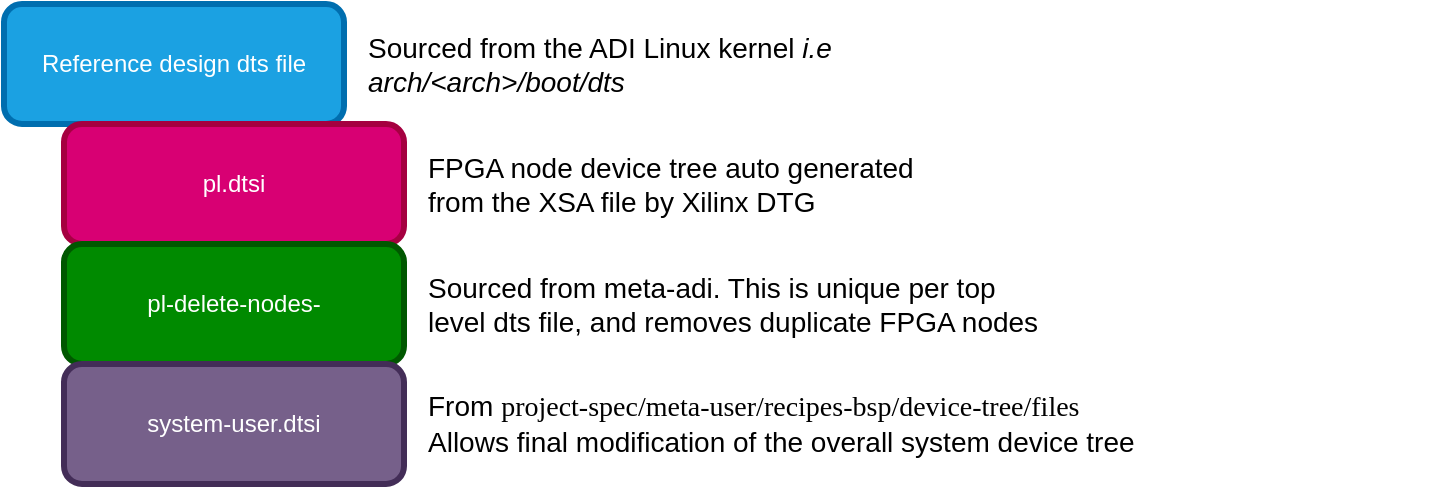 <mxfile version="25.0.2">
  <diagram name="Page-1" id="yhlp1mm2UpZfjMkueRri">
    <mxGraphModel dx="1434" dy="854" grid="1" gridSize="10" guides="1" tooltips="1" connect="1" arrows="1" fold="1" page="1" pageScale="1" pageWidth="850" pageHeight="1100" math="0" shadow="0">
      <root>
        <mxCell id="0" />
        <mxCell id="1" parent="0" />
        <mxCell id="42-o1ljI3i1nVvcHeXlm-1" value="Reference design dts file" style="rounded=1;whiteSpace=wrap;html=1;fillColor=#1ba1e2;fontColor=#ffffff;strokeColor=#006EAF;strokeWidth=3;" vertex="1" parent="1">
          <mxGeometry x="120" y="200" width="170" height="60" as="geometry" />
        </mxCell>
        <mxCell id="42-o1ljI3i1nVvcHeXlm-2" value="pl.dtsi" style="rounded=1;whiteSpace=wrap;html=1;fillColor=#d80073;fontColor=#ffffff;strokeColor=#A50040;strokeWidth=3;" vertex="1" parent="1">
          <mxGeometry x="150" y="260" width="170" height="60" as="geometry" />
        </mxCell>
        <mxCell id="42-o1ljI3i1nVvcHeXlm-3" value="pl-delete-nodes-" style="rounded=1;whiteSpace=wrap;html=1;fillColor=#008a00;fontColor=#ffffff;strokeColor=#005700;strokeWidth=3;" vertex="1" parent="1">
          <mxGeometry x="150" y="320" width="170" height="60" as="geometry" />
        </mxCell>
        <mxCell id="42-o1ljI3i1nVvcHeXlm-4" value="system-user.dtsi" style="rounded=1;whiteSpace=wrap;html=1;fillColor=#76608a;fontColor=#ffffff;strokeColor=#432D57;strokeWidth=3;" vertex="1" parent="1">
          <mxGeometry x="150" y="380" width="170" height="60" as="geometry" />
        </mxCell>
        <mxCell id="42-o1ljI3i1nVvcHeXlm-5" value="Sourced from the ADI Linux kernel &lt;i&gt;i.e arch/&amp;lt;arch&amp;gt;/boot/dts&lt;/i&gt;" style="text;html=1;align=left;verticalAlign=middle;whiteSpace=wrap;rounded=0;fontSize=14;" vertex="1" parent="1">
          <mxGeometry x="300" y="215" width="320" height="30" as="geometry" />
        </mxCell>
        <mxCell id="42-o1ljI3i1nVvcHeXlm-7" value="FPGA node device tree auto generated from the XSA file by Xilinx DTG" style="text;html=1;align=left;verticalAlign=middle;whiteSpace=wrap;rounded=0;fontSize=14;" vertex="1" parent="1">
          <mxGeometry x="330" y="275" width="250" height="30" as="geometry" />
        </mxCell>
        <mxCell id="42-o1ljI3i1nVvcHeXlm-8" value="Sourced from meta-adi. This is unique per top level dts file, and removes duplicate FPGA nodes" style="text;html=1;align=left;verticalAlign=middle;whiteSpace=wrap;rounded=0;fontSize=14;" vertex="1" parent="1">
          <mxGeometry x="330" y="335" width="310" height="30" as="geometry" />
        </mxCell>
        <mxCell id="42-o1ljI3i1nVvcHeXlm-9" value="From &lt;font face=&quot;Lucida Console&quot;&gt;project-spec/meta-user/recipes-bsp/device-tree/files&lt;/font&gt;&lt;div&gt;&lt;font face=&quot;Helvetica&quot;&gt;Allows final modification of the overall system device tree&lt;/font&gt;&lt;/div&gt;" style="text;html=1;align=left;verticalAlign=middle;whiteSpace=wrap;rounded=0;fontSize=14;" vertex="1" parent="1">
          <mxGeometry x="330" y="395" width="510" height="30" as="geometry" />
        </mxCell>
      </root>
    </mxGraphModel>
  </diagram>
</mxfile>
